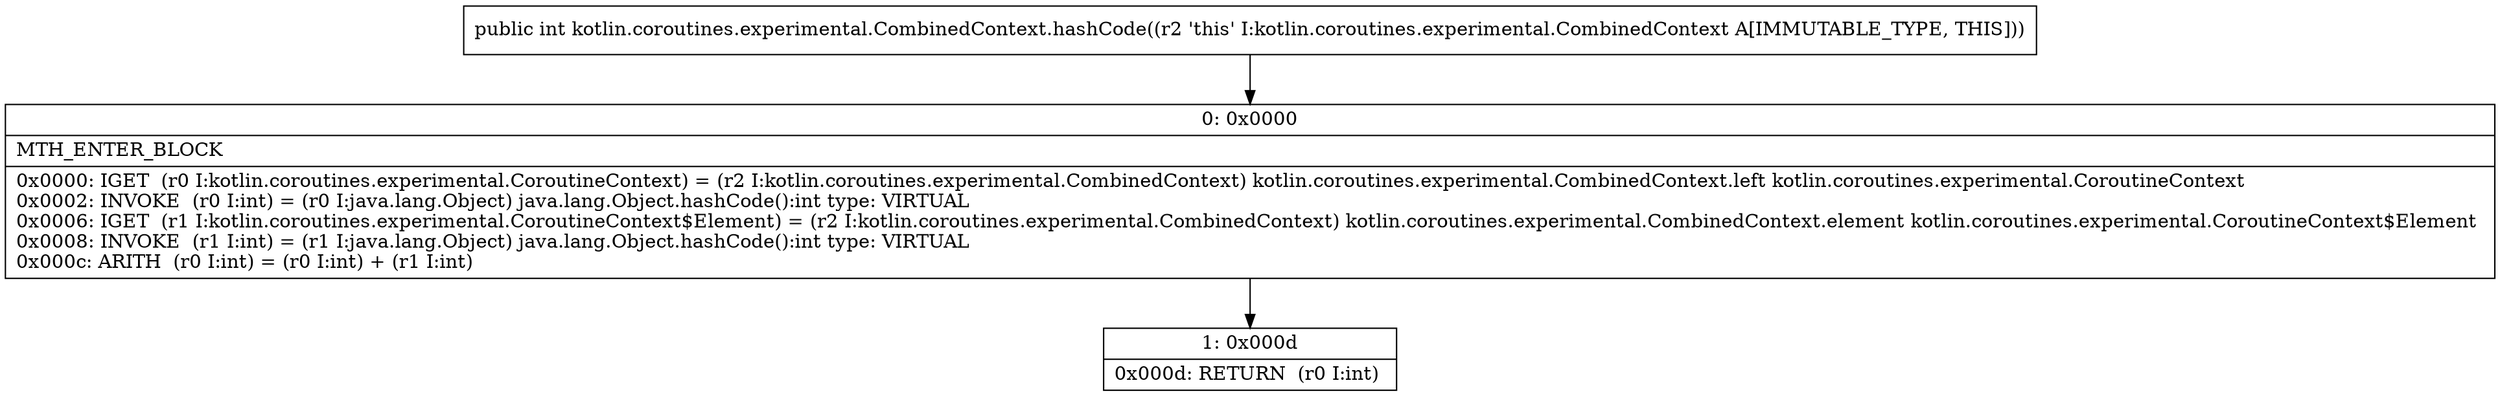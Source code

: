digraph "CFG forkotlin.coroutines.experimental.CombinedContext.hashCode()I" {
Node_0 [shape=record,label="{0\:\ 0x0000|MTH_ENTER_BLOCK\l|0x0000: IGET  (r0 I:kotlin.coroutines.experimental.CoroutineContext) = (r2 I:kotlin.coroutines.experimental.CombinedContext) kotlin.coroutines.experimental.CombinedContext.left kotlin.coroutines.experimental.CoroutineContext \l0x0002: INVOKE  (r0 I:int) = (r0 I:java.lang.Object) java.lang.Object.hashCode():int type: VIRTUAL \l0x0006: IGET  (r1 I:kotlin.coroutines.experimental.CoroutineContext$Element) = (r2 I:kotlin.coroutines.experimental.CombinedContext) kotlin.coroutines.experimental.CombinedContext.element kotlin.coroutines.experimental.CoroutineContext$Element \l0x0008: INVOKE  (r1 I:int) = (r1 I:java.lang.Object) java.lang.Object.hashCode():int type: VIRTUAL \l0x000c: ARITH  (r0 I:int) = (r0 I:int) + (r1 I:int) \l}"];
Node_1 [shape=record,label="{1\:\ 0x000d|0x000d: RETURN  (r0 I:int) \l}"];
MethodNode[shape=record,label="{public int kotlin.coroutines.experimental.CombinedContext.hashCode((r2 'this' I:kotlin.coroutines.experimental.CombinedContext A[IMMUTABLE_TYPE, THIS])) }"];
MethodNode -> Node_0;
Node_0 -> Node_1;
}

